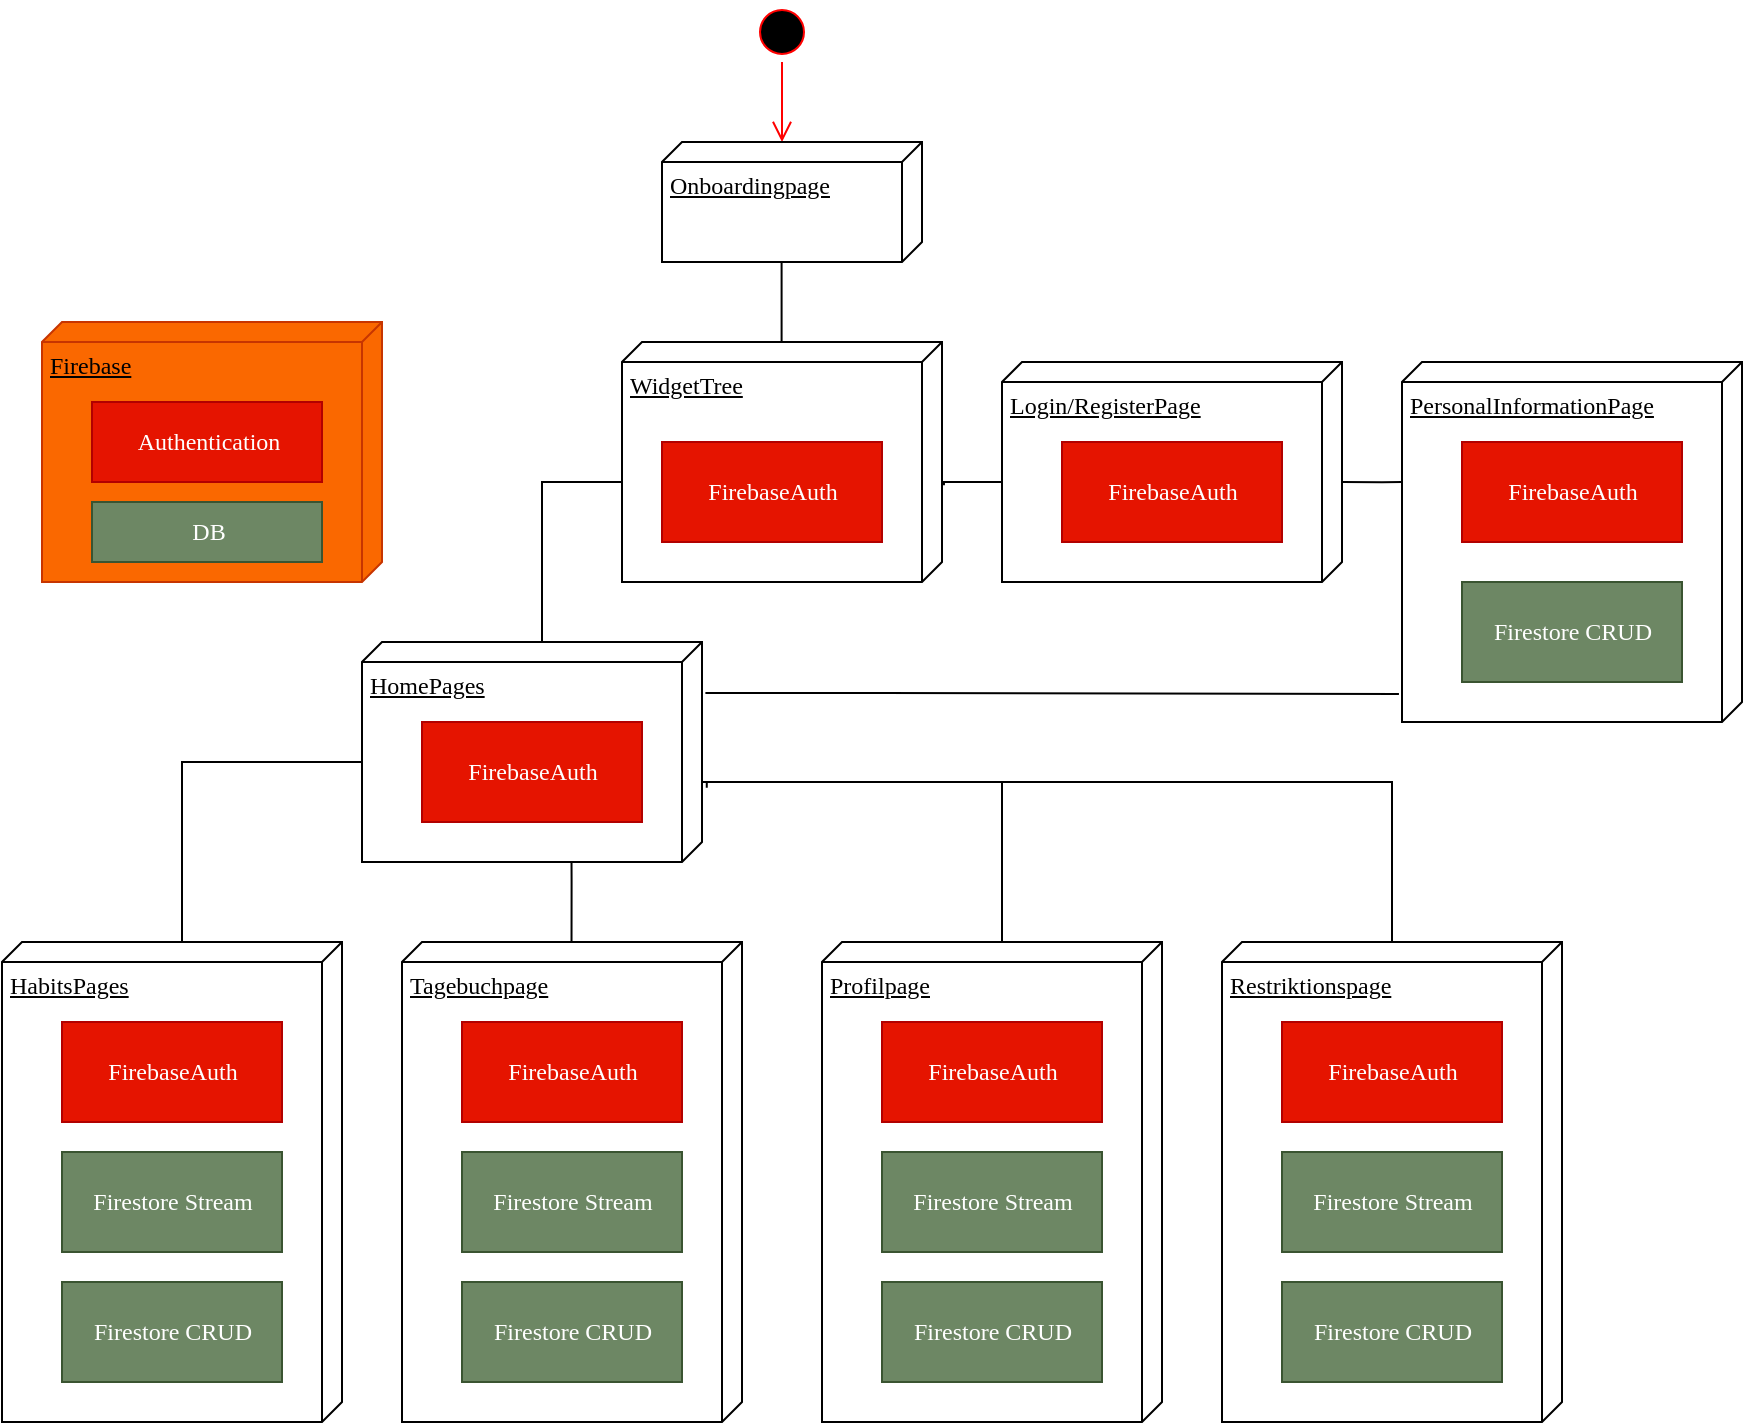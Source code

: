 <mxfile version="21.3.8" type="github">
  <diagram name="Page-1" id="5f0bae14-7c28-e335-631c-24af17079c00">
    <mxGraphModel dx="1393" dy="1616" grid="1" gridSize="10" guides="1" tooltips="1" connect="1" arrows="1" fold="1" page="1" pageScale="1" pageWidth="1100" pageHeight="850" background="none" math="0" shadow="0">
      <root>
        <mxCell id="0" />
        <mxCell id="1" parent="0" />
        <mxCell id="39150e848f15840c-1" value="WidgetTree" style="verticalAlign=top;align=left;spacingTop=8;spacingLeft=2;spacingRight=12;shape=cube;size=10;direction=south;fontStyle=4;html=1;rounded=0;shadow=0;comic=0;labelBackgroundColor=none;strokeWidth=1;fontFamily=Verdana;fontSize=12" parent="1" vertex="1">
          <mxGeometry x="320" y="70" width="160" height="120" as="geometry" />
        </mxCell>
        <mxCell id="39150e848f15840c-4" value="FirebaseAuth" style="html=1;rounded=0;shadow=0;comic=0;labelBackgroundColor=none;strokeWidth=1;fontFamily=Verdana;fontSize=12;align=center;fillColor=#e51400;fontColor=#ffffff;strokeColor=#B20000;" parent="1" vertex="1">
          <mxGeometry x="340" y="120" width="110" height="50" as="geometry" />
        </mxCell>
        <mxCell id="39150e848f15840c-18" style="edgeStyle=orthogonalEdgeStyle;rounded=0;html=1;labelBackgroundColor=none;startArrow=none;startFill=0;startSize=8;endArrow=none;endFill=0;endSize=16;fontFamily=Verdana;fontSize=12;exitX=0;exitY=0;exitDx=0;exitDy=80;exitPerimeter=0;entryX=0;entryY=0;entryDx=65;entryDy=160;entryPerimeter=0;" parent="1" source="yf_wb32e3iTUHdhz3gdt-1" target="39150e848f15840c-1" edge="1">
          <mxGeometry relative="1" as="geometry">
            <Array as="points">
              <mxPoint x="280" y="140" />
              <mxPoint x="320" y="140" />
            </Array>
          </mxGeometry>
        </mxCell>
        <mxCell id="yf_wb32e3iTUHdhz3gdt-1" value="HomePages" style="verticalAlign=top;align=left;spacingTop=8;spacingLeft=2;spacingRight=12;shape=cube;size=10;direction=south;fontStyle=4;html=1;rounded=0;shadow=0;comic=0;labelBackgroundColor=none;strokeWidth=1;fontFamily=Verdana;fontSize=12" vertex="1" parent="1">
          <mxGeometry x="190" y="220" width="170" height="110" as="geometry" />
        </mxCell>
        <mxCell id="yf_wb32e3iTUHdhz3gdt-2" value="FirebaseAuth" style="html=1;rounded=0;shadow=0;comic=0;labelBackgroundColor=none;strokeWidth=1;fontFamily=Verdana;fontSize=12;align=center;fillColor=#e51400;fontColor=#ffffff;strokeColor=#B20000;" vertex="1" parent="1">
          <mxGeometry x="220" y="260" width="110" height="50" as="geometry" />
        </mxCell>
        <mxCell id="yf_wb32e3iTUHdhz3gdt-3" value="Login/RegisterPage" style="verticalAlign=top;align=left;spacingTop=8;spacingLeft=2;spacingRight=12;shape=cube;size=10;direction=south;fontStyle=4;html=1;rounded=0;shadow=0;comic=0;labelBackgroundColor=none;strokeWidth=1;fontFamily=Verdana;fontSize=12" vertex="1" parent="1">
          <mxGeometry x="510" y="80" width="170" height="110" as="geometry" />
        </mxCell>
        <mxCell id="yf_wb32e3iTUHdhz3gdt-4" value="FirebaseAuth" style="html=1;rounded=0;shadow=0;comic=0;labelBackgroundColor=none;strokeWidth=1;fontFamily=Verdana;fontSize=12;align=center;fillColor=#e51400;fontColor=#ffffff;strokeColor=#B20000;" vertex="1" parent="1">
          <mxGeometry x="540" y="120" width="110" height="50" as="geometry" />
        </mxCell>
        <mxCell id="yf_wb32e3iTUHdhz3gdt-6" value="Restriktionspage" style="verticalAlign=top;align=left;spacingTop=8;spacingLeft=2;spacingRight=12;shape=cube;size=10;direction=south;fontStyle=4;html=1;rounded=0;shadow=0;comic=0;labelBackgroundColor=none;strokeWidth=1;fontFamily=Verdana;fontSize=12" vertex="1" parent="1">
          <mxGeometry x="620" y="370" width="170" height="240" as="geometry" />
        </mxCell>
        <mxCell id="yf_wb32e3iTUHdhz3gdt-7" value="FirebaseAuth" style="html=1;rounded=0;shadow=0;comic=0;labelBackgroundColor=none;strokeWidth=1;fontFamily=Verdana;fontSize=12;align=center;fillColor=#e51400;fontColor=#ffffff;strokeColor=#B20000;" vertex="1" parent="1">
          <mxGeometry x="650" y="410" width="110" height="50" as="geometry" />
        </mxCell>
        <mxCell id="yf_wb32e3iTUHdhz3gdt-8" value="Firestore Stream" style="html=1;rounded=0;shadow=0;comic=0;labelBackgroundColor=none;strokeWidth=1;fontFamily=Verdana;fontSize=12;align=center;fillColor=#6d8764;fontColor=#ffffff;strokeColor=#3A5431;" vertex="1" parent="1">
          <mxGeometry x="650" y="475" width="110" height="50" as="geometry" />
        </mxCell>
        <mxCell id="yf_wb32e3iTUHdhz3gdt-9" value="Firestore CRUD" style="html=1;rounded=0;shadow=0;comic=0;labelBackgroundColor=none;strokeWidth=1;fontFamily=Verdana;fontSize=12;align=center;fillColor=#6d8764;fontColor=#ffffff;strokeColor=#3A5431;" vertex="1" parent="1">
          <mxGeometry x="650" y="540" width="110" height="50" as="geometry" />
        </mxCell>
        <mxCell id="yf_wb32e3iTUHdhz3gdt-11" value="Tagebuchpage" style="verticalAlign=top;align=left;spacingTop=8;spacingLeft=2;spacingRight=12;shape=cube;size=10;direction=south;fontStyle=4;html=1;rounded=0;shadow=0;comic=0;labelBackgroundColor=none;strokeWidth=1;fontFamily=Verdana;fontSize=12" vertex="1" parent="1">
          <mxGeometry x="210" y="370" width="170" height="240" as="geometry" />
        </mxCell>
        <mxCell id="yf_wb32e3iTUHdhz3gdt-12" value="FirebaseAuth" style="html=1;rounded=0;shadow=0;comic=0;labelBackgroundColor=none;strokeWidth=1;fontFamily=Verdana;fontSize=12;align=center;fillColor=#e51400;fontColor=#ffffff;strokeColor=#B20000;" vertex="1" parent="1">
          <mxGeometry x="240" y="410" width="110" height="50" as="geometry" />
        </mxCell>
        <mxCell id="yf_wb32e3iTUHdhz3gdt-13" value="Firestore Stream" style="html=1;rounded=0;shadow=0;comic=0;labelBackgroundColor=none;strokeWidth=1;fontFamily=Verdana;fontSize=12;align=center;fillColor=#6d8764;fontColor=#ffffff;strokeColor=#3A5431;" vertex="1" parent="1">
          <mxGeometry x="240" y="475" width="110" height="50" as="geometry" />
        </mxCell>
        <mxCell id="yf_wb32e3iTUHdhz3gdt-14" value="Firestore CRUD" style="html=1;rounded=0;shadow=0;comic=0;labelBackgroundColor=none;strokeWidth=1;fontFamily=Verdana;fontSize=12;align=center;fillColor=#6d8764;fontColor=#ffffff;strokeColor=#3A5431;" vertex="1" parent="1">
          <mxGeometry x="240" y="540" width="110" height="50" as="geometry" />
        </mxCell>
        <mxCell id="yf_wb32e3iTUHdhz3gdt-15" value="Profilpage" style="verticalAlign=top;align=left;spacingTop=8;spacingLeft=2;spacingRight=12;shape=cube;size=10;direction=south;fontStyle=4;html=1;rounded=0;shadow=0;comic=0;labelBackgroundColor=none;strokeWidth=1;fontFamily=Verdana;fontSize=12" vertex="1" parent="1">
          <mxGeometry x="420" y="370" width="170" height="240" as="geometry" />
        </mxCell>
        <mxCell id="yf_wb32e3iTUHdhz3gdt-16" value="FirebaseAuth" style="html=1;rounded=0;shadow=0;comic=0;labelBackgroundColor=none;strokeWidth=1;fontFamily=Verdana;fontSize=12;align=center;fillColor=#e51400;fontColor=#ffffff;strokeColor=#B20000;" vertex="1" parent="1">
          <mxGeometry x="450" y="410" width="110" height="50" as="geometry" />
        </mxCell>
        <mxCell id="yf_wb32e3iTUHdhz3gdt-17" value="Firestore Stream" style="html=1;rounded=0;shadow=0;comic=0;labelBackgroundColor=none;strokeWidth=1;fontFamily=Verdana;fontSize=12;align=center;fillColor=#6d8764;fontColor=#ffffff;strokeColor=#3A5431;" vertex="1" parent="1">
          <mxGeometry x="450" y="475" width="110" height="50" as="geometry" />
        </mxCell>
        <mxCell id="yf_wb32e3iTUHdhz3gdt-18" value="Firestore CRUD" style="html=1;rounded=0;shadow=0;comic=0;labelBackgroundColor=none;strokeWidth=1;fontFamily=Verdana;fontSize=12;align=center;fillColor=#6d8764;fontColor=#ffffff;strokeColor=#3A5431;" vertex="1" parent="1">
          <mxGeometry x="450" y="540" width="110" height="50" as="geometry" />
        </mxCell>
        <mxCell id="yf_wb32e3iTUHdhz3gdt-19" value="HabitsPages" style="verticalAlign=top;align=left;spacingTop=8;spacingLeft=2;spacingRight=12;shape=cube;size=10;direction=south;fontStyle=4;html=1;rounded=0;shadow=0;comic=0;labelBackgroundColor=none;strokeWidth=1;fontFamily=Verdana;fontSize=12" vertex="1" parent="1">
          <mxGeometry x="10" y="370" width="170" height="240" as="geometry" />
        </mxCell>
        <mxCell id="yf_wb32e3iTUHdhz3gdt-20" value="FirebaseAuth" style="html=1;rounded=0;shadow=0;comic=0;labelBackgroundColor=none;strokeWidth=1;fontFamily=Verdana;fontSize=12;align=center;fillColor=#e51400;fontColor=#ffffff;strokeColor=#B20000;" vertex="1" parent="1">
          <mxGeometry x="40" y="410" width="110" height="50" as="geometry" />
        </mxCell>
        <mxCell id="yf_wb32e3iTUHdhz3gdt-21" value="Firestore Stream" style="html=1;rounded=0;shadow=0;comic=0;labelBackgroundColor=none;strokeWidth=1;fontFamily=Verdana;fontSize=12;align=center;fillColor=#6d8764;fontColor=#ffffff;strokeColor=#3A5431;" vertex="1" parent="1">
          <mxGeometry x="40" y="475" width="110" height="50" as="geometry" />
        </mxCell>
        <mxCell id="yf_wb32e3iTUHdhz3gdt-22" value="Firestore CRUD" style="html=1;rounded=0;shadow=0;comic=0;labelBackgroundColor=none;strokeWidth=1;fontFamily=Verdana;fontSize=12;align=center;fillColor=#6d8764;fontColor=#ffffff;strokeColor=#3A5431;" vertex="1" parent="1">
          <mxGeometry x="40" y="540" width="110" height="50" as="geometry" />
        </mxCell>
        <mxCell id="yf_wb32e3iTUHdhz3gdt-23" value="" style="ellipse;html=1;shape=startState;fillColor=#000000;strokeColor=#ff0000;" vertex="1" parent="1">
          <mxGeometry x="385" y="-100" width="30" height="30" as="geometry" />
        </mxCell>
        <mxCell id="yf_wb32e3iTUHdhz3gdt-24" value="" style="edgeStyle=orthogonalEdgeStyle;html=1;verticalAlign=bottom;endArrow=open;endSize=8;strokeColor=#ff0000;rounded=0;" edge="1" parent="1" source="yf_wb32e3iTUHdhz3gdt-23">
          <mxGeometry relative="1" as="geometry">
            <mxPoint x="400" y="-30" as="targetPoint" />
          </mxGeometry>
        </mxCell>
        <mxCell id="yf_wb32e3iTUHdhz3gdt-25" value="Firebase" style="verticalAlign=top;align=left;spacingTop=8;spacingLeft=2;spacingRight=12;shape=cube;size=10;direction=south;fontStyle=4;html=1;rounded=0;shadow=0;comic=0;labelBackgroundColor=none;strokeWidth=1;fontFamily=Verdana;fontSize=12;fillColor=#fa6800;strokeColor=#C73500;fontColor=#000000;" vertex="1" parent="1">
          <mxGeometry x="30" y="60" width="170" height="130" as="geometry" />
        </mxCell>
        <mxCell id="yf_wb32e3iTUHdhz3gdt-26" value="DB" style="html=1;rounded=0;shadow=0;comic=0;labelBackgroundColor=none;strokeWidth=1;fontFamily=Verdana;fontSize=12;align=center;fillColor=#6d8764;strokeColor=#3A5431;fontColor=#ffffff;" vertex="1" parent="1">
          <mxGeometry x="55" y="150" width="115" height="30" as="geometry" />
        </mxCell>
        <mxCell id="yf_wb32e3iTUHdhz3gdt-28" value="Authentication" style="html=1;rounded=0;shadow=0;comic=0;labelBackgroundColor=none;strokeWidth=1;fontFamily=Verdana;fontSize=12;align=center;fillColor=#e51400;strokeColor=#B20000;fontColor=#ffffff;" vertex="1" parent="1">
          <mxGeometry x="55" y="100" width="115" height="40" as="geometry" />
        </mxCell>
        <mxCell id="yf_wb32e3iTUHdhz3gdt-29" style="edgeStyle=orthogonalEdgeStyle;rounded=0;html=1;labelBackgroundColor=none;startArrow=none;startFill=0;startSize=8;endArrow=none;endFill=0;endSize=16;fontFamily=Verdana;fontSize=12;exitX=0;exitY=0;exitDx=0;exitDy=80;exitPerimeter=0;entryX=0;entryY=0;entryDx=60;entryDy=170;entryPerimeter=0;" edge="1" parent="1" source="yf_wb32e3iTUHdhz3gdt-19" target="yf_wb32e3iTUHdhz3gdt-1">
          <mxGeometry relative="1" as="geometry">
            <Array as="points">
              <mxPoint x="100" y="280" />
            </Array>
            <mxPoint x="90" y="370" as="sourcePoint" />
            <mxPoint x="130" y="285" as="targetPoint" />
          </mxGeometry>
        </mxCell>
        <mxCell id="yf_wb32e3iTUHdhz3gdt-32" style="edgeStyle=orthogonalEdgeStyle;rounded=0;html=1;labelBackgroundColor=none;startArrow=none;startFill=0;startSize=8;endArrow=none;endFill=0;endSize=16;fontFamily=Verdana;fontSize=12;entryX=0;entryY=0;entryDx=0;entryDy=80;entryPerimeter=0;exitX=0;exitY=0;exitDx=110;exitDy=90;exitPerimeter=0;" edge="1" parent="1">
          <mxGeometry relative="1" as="geometry">
            <Array as="points">
              <mxPoint x="294.76" y="340" />
              <mxPoint x="294.76" y="340" />
            </Array>
            <mxPoint x="294.76" y="330" as="sourcePoint" />
            <mxPoint x="294.76" y="370" as="targetPoint" />
          </mxGeometry>
        </mxCell>
        <mxCell id="yf_wb32e3iTUHdhz3gdt-33" style="edgeStyle=orthogonalEdgeStyle;rounded=0;html=1;labelBackgroundColor=none;startArrow=none;startFill=0;startSize=8;endArrow=none;endFill=0;endSize=16;fontFamily=Verdana;fontSize=12;exitX=0;exitY=0;exitDx=0;exitDy=80;exitPerimeter=0;entryX=0;entryY=0;entryDx=50;entryDy=0;entryPerimeter=0;" edge="1" parent="1" source="yf_wb32e3iTUHdhz3gdt-6" target="yf_wb32e3iTUHdhz3gdt-1">
          <mxGeometry relative="1" as="geometry">
            <Array as="points">
              <mxPoint x="705" y="370" />
              <mxPoint x="705" y="290" />
              <mxPoint x="360" y="290" />
            </Array>
            <mxPoint x="110" y="380" as="sourcePoint" />
            <mxPoint x="200" y="290" as="targetPoint" />
          </mxGeometry>
        </mxCell>
        <mxCell id="yf_wb32e3iTUHdhz3gdt-34" style="edgeStyle=orthogonalEdgeStyle;rounded=0;html=1;labelBackgroundColor=none;startArrow=none;startFill=0;startSize=8;endArrow=none;endFill=0;endSize=16;fontFamily=Verdana;fontSize=12;exitX=0;exitY=0;exitDx=0;exitDy=80;exitPerimeter=0;entryX=0.662;entryY=-0.014;entryDx=0;entryDy=0;entryPerimeter=0;" edge="1" parent="1" source="yf_wb32e3iTUHdhz3gdt-15" target="yf_wb32e3iTUHdhz3gdt-1">
          <mxGeometry relative="1" as="geometry">
            <Array as="points">
              <mxPoint x="510" y="290" />
              <mxPoint x="362" y="290" />
            </Array>
            <mxPoint x="110" y="380" as="sourcePoint" />
            <mxPoint x="200" y="290" as="targetPoint" />
          </mxGeometry>
        </mxCell>
        <mxCell id="yf_wb32e3iTUHdhz3gdt-35" value="Onboardingpage" style="verticalAlign=top;align=left;spacingTop=8;spacingLeft=2;spacingRight=12;shape=cube;size=10;direction=south;fontStyle=4;html=1;rounded=0;shadow=0;comic=0;labelBackgroundColor=none;strokeWidth=1;fontFamily=Verdana;fontSize=12" vertex="1" parent="1">
          <mxGeometry x="340" y="-30" width="130" height="60" as="geometry" />
        </mxCell>
        <mxCell id="yf_wb32e3iTUHdhz3gdt-38" style="edgeStyle=orthogonalEdgeStyle;rounded=0;html=1;labelBackgroundColor=none;startArrow=none;startFill=0;startSize=8;endArrow=none;endFill=0;endSize=16;fontFamily=Verdana;fontSize=12;entryX=0;entryY=0;entryDx=0;entryDy=80;entryPerimeter=0;exitX=0;exitY=0;exitDx=110;exitDy=90;exitPerimeter=0;" edge="1" parent="1">
          <mxGeometry relative="1" as="geometry">
            <Array as="points">
              <mxPoint x="399.8" y="40" />
              <mxPoint x="399.8" y="40" />
            </Array>
            <mxPoint x="399.8" y="30" as="sourcePoint" />
            <mxPoint x="399.8" y="70" as="targetPoint" />
          </mxGeometry>
        </mxCell>
        <mxCell id="yf_wb32e3iTUHdhz3gdt-39" style="edgeStyle=orthogonalEdgeStyle;rounded=0;html=1;labelBackgroundColor=none;startArrow=none;startFill=0;startSize=8;endArrow=none;endFill=0;endSize=16;fontFamily=Verdana;fontSize=12;entryX=0;entryY=0;entryDx=60;entryDy=170;entryPerimeter=0;exitX=0.597;exitY=-0.006;exitDx=0;exitDy=0;exitPerimeter=0;" edge="1" parent="1" source="39150e848f15840c-1" target="yf_wb32e3iTUHdhz3gdt-3">
          <mxGeometry relative="1" as="geometry">
            <Array as="points">
              <mxPoint x="481" y="140" />
            </Array>
            <mxPoint x="490" y="210" as="sourcePoint" />
            <mxPoint x="490" y="250" as="targetPoint" />
          </mxGeometry>
        </mxCell>
        <mxCell id="yf_wb32e3iTUHdhz3gdt-40" value="PersonalInformationPage" style="verticalAlign=top;align=left;spacingTop=8;spacingLeft=2;spacingRight=12;shape=cube;size=10;direction=south;fontStyle=4;html=1;rounded=0;shadow=0;comic=0;labelBackgroundColor=none;strokeWidth=1;fontFamily=Verdana;fontSize=12" vertex="1" parent="1">
          <mxGeometry x="710" y="80" width="170" height="180" as="geometry" />
        </mxCell>
        <mxCell id="yf_wb32e3iTUHdhz3gdt-41" value="FirebaseAuth" style="html=1;rounded=0;shadow=0;comic=0;labelBackgroundColor=none;strokeWidth=1;fontFamily=Verdana;fontSize=12;align=center;fillColor=#e51400;fontColor=#ffffff;strokeColor=#B20000;" vertex="1" parent="1">
          <mxGeometry x="740" y="120" width="110" height="50" as="geometry" />
        </mxCell>
        <mxCell id="yf_wb32e3iTUHdhz3gdt-43" value="Firestore CRUD" style="html=1;rounded=0;shadow=0;comic=0;labelBackgroundColor=none;strokeWidth=1;fontFamily=Verdana;fontSize=12;align=center;fillColor=#6d8764;fontColor=#ffffff;strokeColor=#3A5431;" vertex="1" parent="1">
          <mxGeometry x="740" y="190" width="110" height="50" as="geometry" />
        </mxCell>
        <mxCell id="yf_wb32e3iTUHdhz3gdt-44" style="edgeStyle=orthogonalEdgeStyle;rounded=0;html=1;labelBackgroundColor=none;startArrow=none;startFill=0;startSize=8;endArrow=none;endFill=0;endSize=16;fontFamily=Verdana;fontSize=12;entryX=0.922;entryY=1.009;entryDx=0;entryDy=0;entryPerimeter=0;exitX=0.232;exitY=-0.01;exitDx=0;exitDy=0;exitPerimeter=0;" edge="1" parent="1" source="yf_wb32e3iTUHdhz3gdt-1" target="yf_wb32e3iTUHdhz3gdt-40">
          <mxGeometry relative="1" as="geometry">
            <Array as="points">
              <mxPoint x="450" y="246" />
            </Array>
            <mxPoint x="440" y="220" as="sourcePoint" />
            <mxPoint x="479" y="220" as="targetPoint" />
          </mxGeometry>
        </mxCell>
        <mxCell id="yf_wb32e3iTUHdhz3gdt-45" style="edgeStyle=orthogonalEdgeStyle;rounded=0;html=1;labelBackgroundColor=none;startArrow=none;startFill=0;startSize=8;endArrow=none;endFill=0;endSize=16;fontFamily=Verdana;fontSize=12;exitX=0.546;exitY=-0.001;exitDx=0;exitDy=0;exitPerimeter=0;" edge="1" parent="1" source="yf_wb32e3iTUHdhz3gdt-3">
          <mxGeometry relative="1" as="geometry">
            <Array as="points">
              <mxPoint x="700" y="140" />
              <mxPoint x="700" y="140" />
            </Array>
            <mxPoint x="690" y="170" as="sourcePoint" />
            <mxPoint x="710" y="140" as="targetPoint" />
          </mxGeometry>
        </mxCell>
      </root>
    </mxGraphModel>
  </diagram>
</mxfile>
